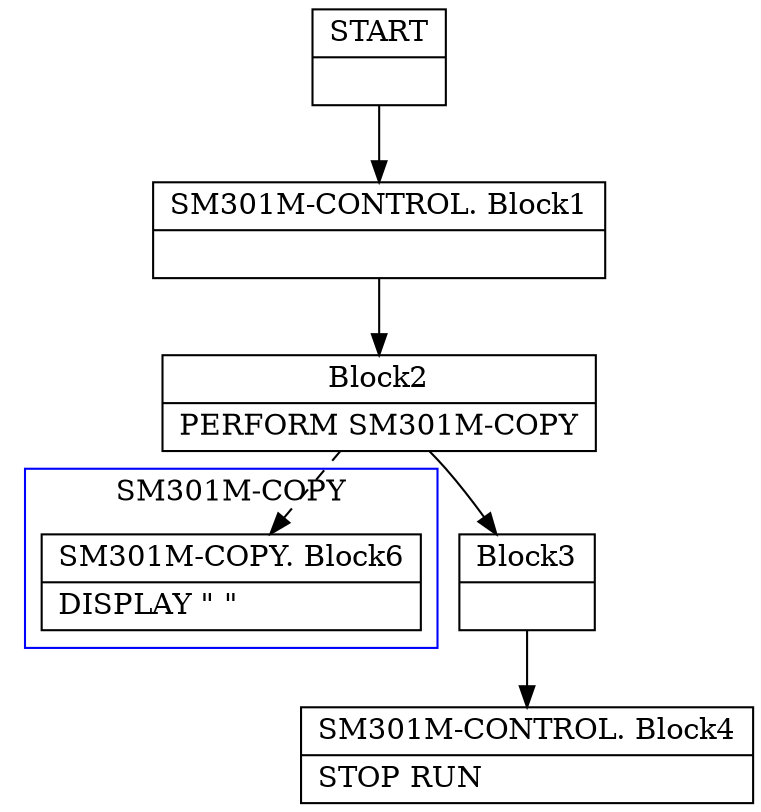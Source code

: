 digraph Cfg {
compound=true;
node [
shape = "record"
]

edge [
arrowtail = "empty"
]
Block0 [
label = "{START|}"
]
Block1 [
label = "{SM301M-CONTROL. Block1|}"
]
Block2 [
label = "{Block2|    PERFORM SM301M-COPY\l}"
]
subgraph cluster_1{
color = blue;
label = "SM301M-COPY";
Block6 [
label = "{SM301M-COPY. Block6|    DISPLAY \" \"\l}"
]

}
Block2 -> Block6 [style=dashed]

Block3 [
label = "{Block3|}"
]
Block4 [
label = "{SM301M-CONTROL. Block4|    STOP RUN\l}"
]
Block0 -> Block1
Block1 -> Block2
Block2 -> Block3
Block3 -> Block4

}

